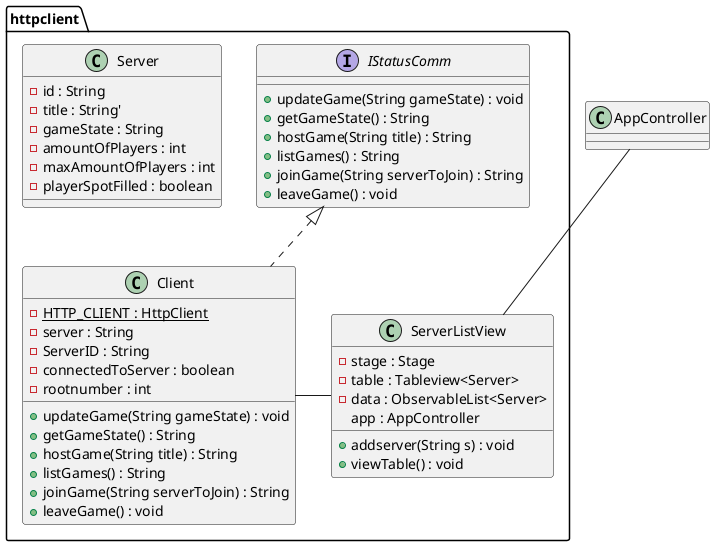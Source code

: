 @startuml
skinparam groupInheritance 2
skinparam linetype polyline

package httpclient{
   class Client{
      {Static} -HTTP_CLIENT : HttpClient
      -server : String
      -ServerID : String
      -connectedToServer : boolean
      -rootnumber : int

      +updateGame(String gameState) : void
      +getGameState() : String
      +hostGame(String title) : String
      +listGames() : String
      +joinGame(String serverToJoin) : String
      +leaveGame() : void
   }
   interface IStatusComm{
     +updateGame(String gameState) : void
     +getGameState() : String
     +hostGame(String title) : String
     +listGames() : String
     +joinGame(String serverToJoin) : String
     +leaveGame() : void
   }
   class Server{
      -id : String
      -title : String'
      -gameState : String
      -amountOfPlayers : int
      -maxAmountOfPlayers : int
      -playerSpotFilled : boolean
   }
   class ServerListView{
       -stage : Stage
       -table : Tableview<Server>
       -data : ObservableList<Server>
        app : AppController

        +addserver(String s) : void
        +viewTable() : void
   }
}

AppController -d- ServerListView
IStatusComm <|.d. Client
Client - ServerListView

@enduml